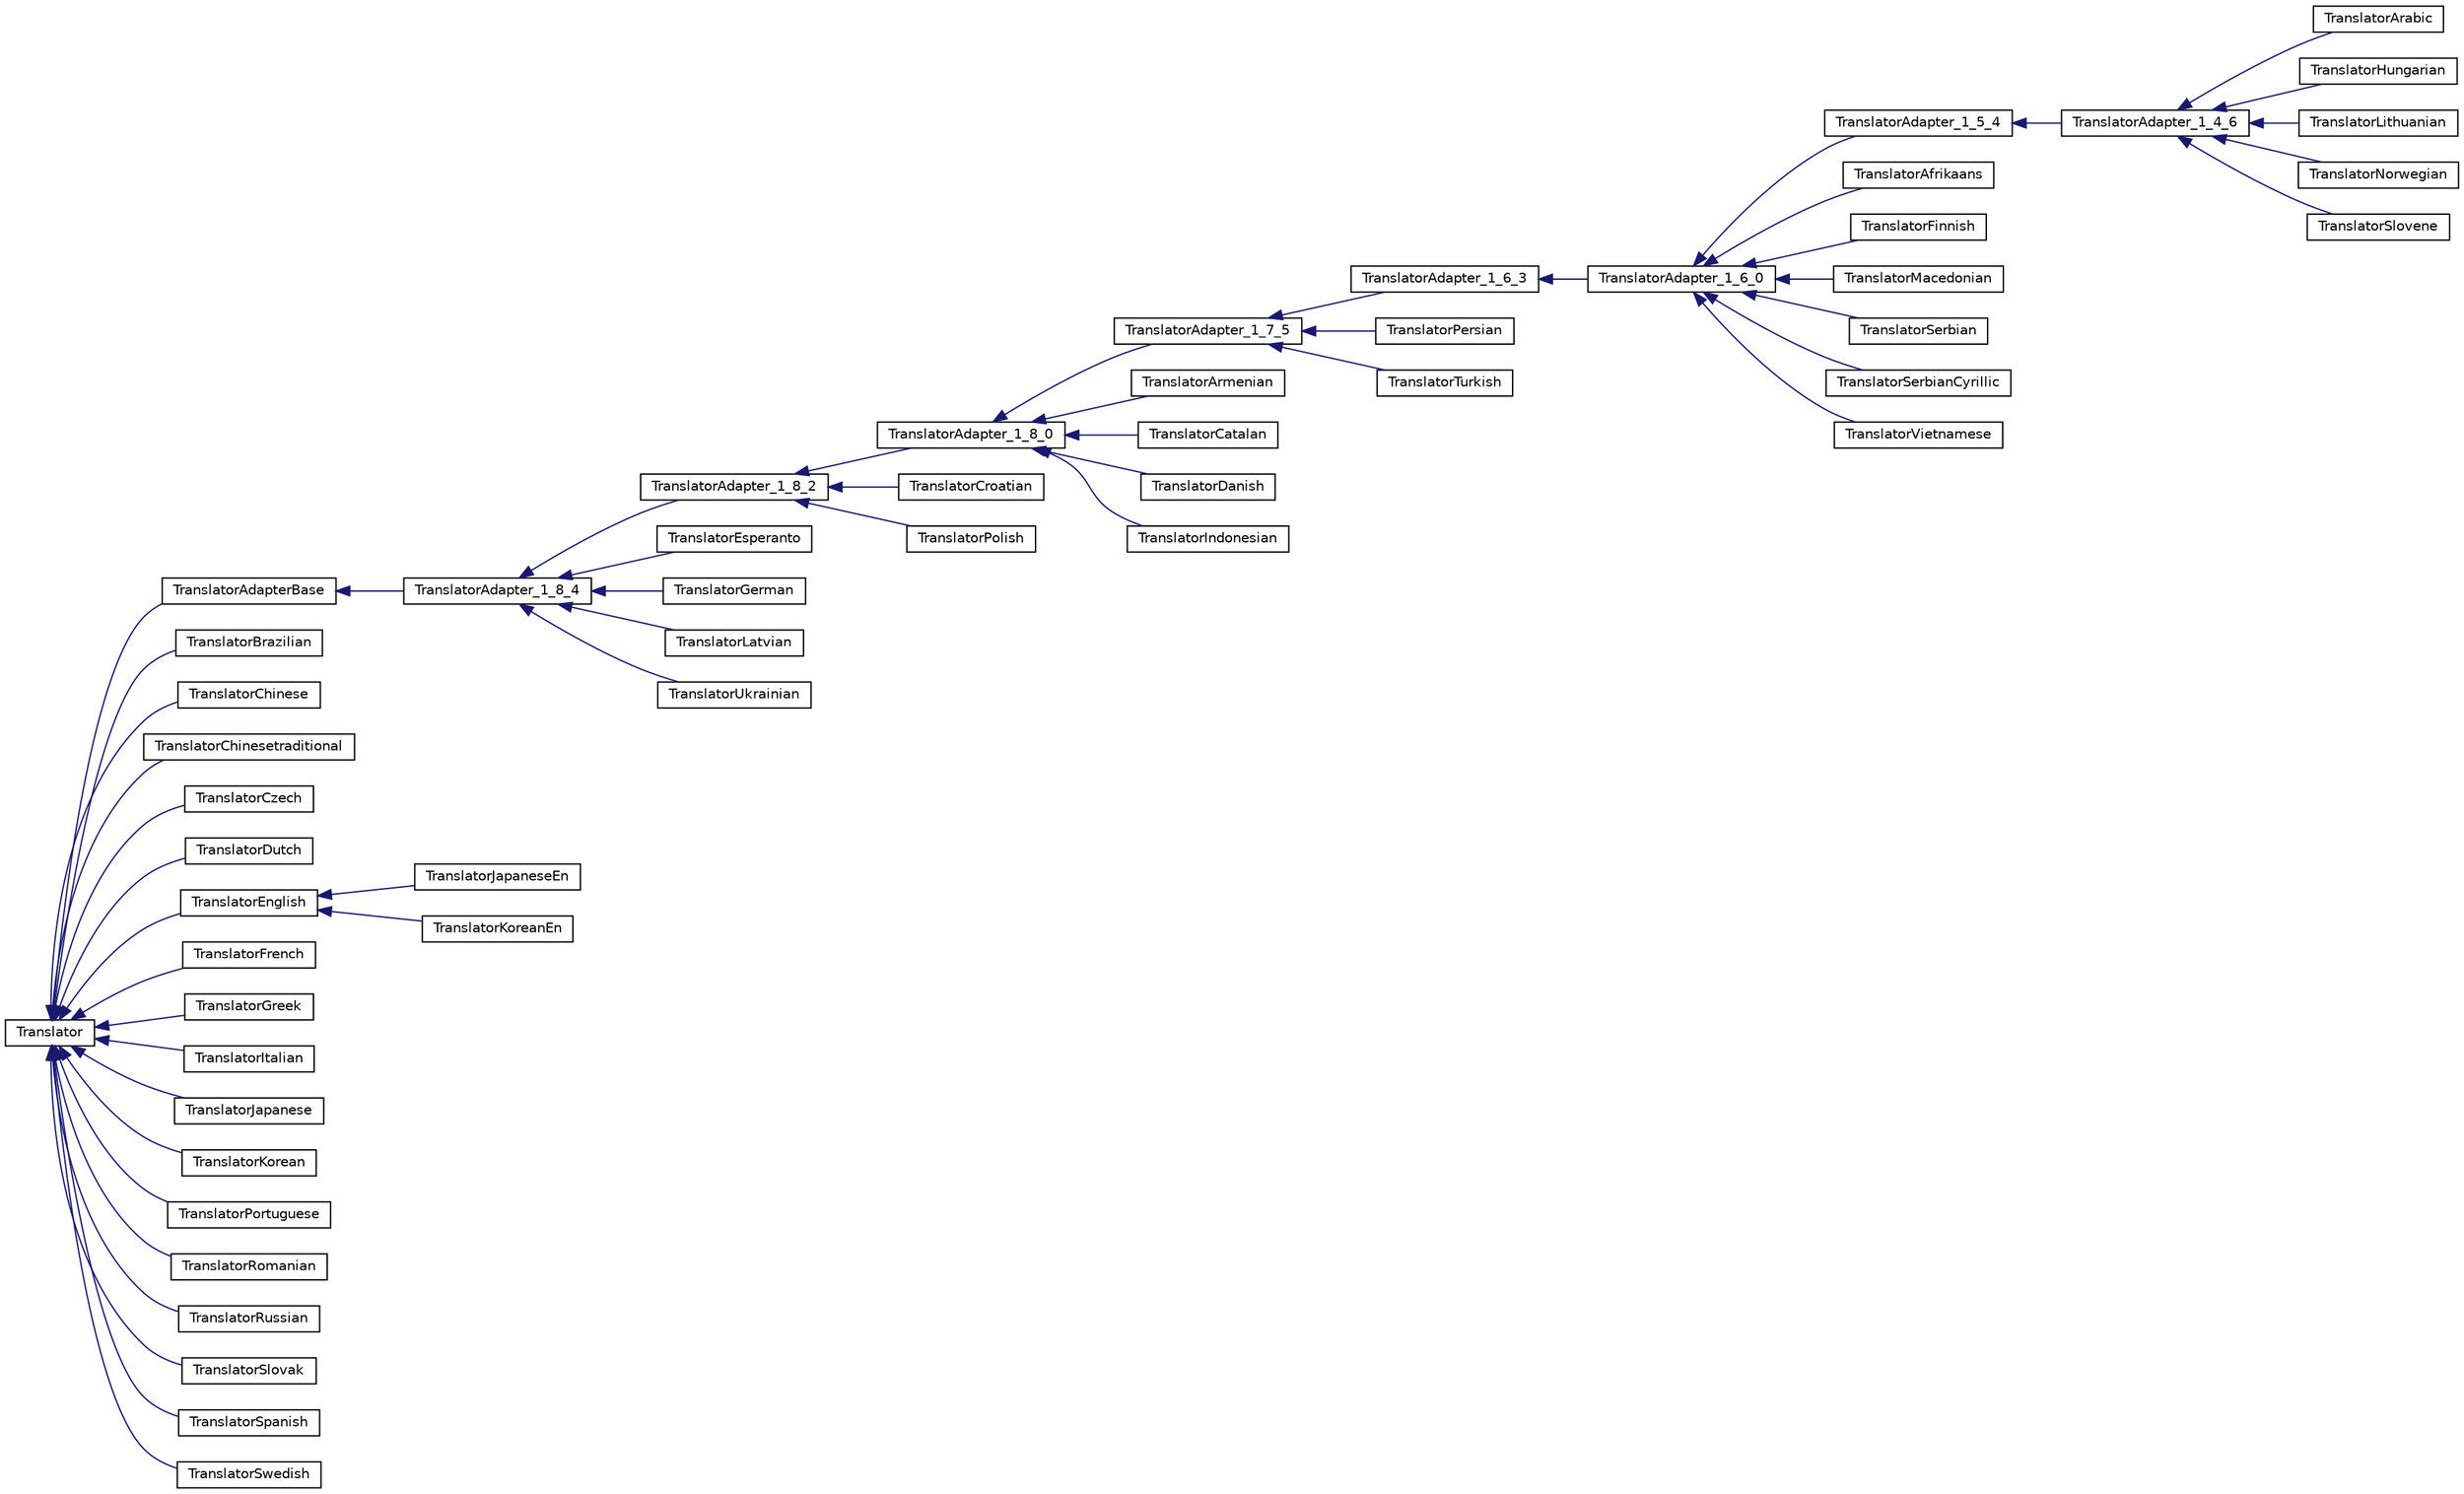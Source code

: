 digraph "Graphical Class Hierarchy"
{
 // INTERACTIVE_SVG=YES
  edge [fontname="Helvetica",fontsize="10",labelfontname="Helvetica",labelfontsize="10"];
  node [fontname="Helvetica",fontsize="10",shape=record];
  rankdir="LR";
  Node0 [label="Translator",height=0.2,width=0.4,color="black", fillcolor="white", style="filled",URL="$d8/dfb/class_translator.html",tooltip="Abstract base class for all translatable text fragments. "];
  Node0 -> Node1 [dir="back",color="midnightblue",fontsize="10",style="solid",fontname="Helvetica"];
  Node1 [label="TranslatorAdapterBase",height=0.2,width=0.4,color="black", fillcolor="white", style="filled",URL="$db/d6c/class_translator_adapter_base.html",tooltip="Base of the translator adapter tree. "];
  Node1 -> Node2 [dir="back",color="midnightblue",fontsize="10",style="solid",fontname="Helvetica"];
  Node2 [label="TranslatorAdapter_1_8_4",height=0.2,width=0.4,color="black", fillcolor="white", style="filled",URL="$de/d2f/class_translator_adapter__1__8__4.html"];
  Node2 -> Node3 [dir="back",color="midnightblue",fontsize="10",style="solid",fontname="Helvetica"];
  Node3 [label="TranslatorAdapter_1_8_2",height=0.2,width=0.4,color="black", fillcolor="white", style="filled",URL="$d2/d75/class_translator_adapter__1__8__2.html"];
  Node3 -> Node4 [dir="back",color="midnightblue",fontsize="10",style="solid",fontname="Helvetica"];
  Node4 [label="TranslatorAdapter_1_8_0",height=0.2,width=0.4,color="black", fillcolor="white", style="filled",URL="$de/d49/class_translator_adapter__1__8__0.html",tooltip="Adapter class for languages that only contain translations up to version 1.8.0. "];
  Node4 -> Node5 [dir="back",color="midnightblue",fontsize="10",style="solid",fontname="Helvetica"];
  Node5 [label="TranslatorAdapter_1_7_5",height=0.2,width=0.4,color="black", fillcolor="white", style="filled",URL="$da/d24/class_translator_adapter__1__7__5.html",tooltip="Adapter class for languages that only contain translations up to version 1.7.5. "];
  Node5 -> Node6 [dir="back",color="midnightblue",fontsize="10",style="solid",fontname="Helvetica"];
  Node6 [label="TranslatorAdapter_1_6_3",height=0.2,width=0.4,color="black", fillcolor="white", style="filled",URL="$d7/d29/class_translator_adapter__1__6__3.html",tooltip="Adapter class for languages that only contain translations up to version 1.6.3. "];
  Node6 -> Node7 [dir="back",color="midnightblue",fontsize="10",style="solid",fontname="Helvetica"];
  Node7 [label="TranslatorAdapter_1_6_0",height=0.2,width=0.4,color="black", fillcolor="white", style="filled",URL="$d3/da1/class_translator_adapter__1__6__0.html",tooltip="Adapter class for languages that only contain translations up to version 1.6.0. "];
  Node7 -> Node8 [dir="back",color="midnightblue",fontsize="10",style="solid",fontname="Helvetica"];
  Node8 [label="TranslatorAdapter_1_5_4",height=0.2,width=0.4,color="black", fillcolor="white", style="filled",URL="$df/dc7/class_translator_adapter__1__5__4.html",tooltip="Adapter class for languages that only contain translations up to version 1.5.4. "];
  Node8 -> Node9 [dir="back",color="midnightblue",fontsize="10",style="solid",fontname="Helvetica"];
  Node9 [label="TranslatorAdapter_1_4_6",height=0.2,width=0.4,color="black", fillcolor="white", style="filled",URL="$d4/d2b/class_translator_adapter__1__4__6.html",tooltip="Adapter class for languages that only contain translations up to version 1.4.6. "];
  Node9 -> Node10 [dir="back",color="midnightblue",fontsize="10",style="solid",fontname="Helvetica"];
  Node10 [label="TranslatorArabic",height=0.2,width=0.4,color="black", fillcolor="white", style="filled",URL="$d3/de9/class_translator_arabic.html"];
  Node9 -> Node11 [dir="back",color="midnightblue",fontsize="10",style="solid",fontname="Helvetica"];
  Node11 [label="TranslatorHungarian",height=0.2,width=0.4,color="black", fillcolor="white", style="filled",URL="$db/d5f/class_translator_hungarian.html"];
  Node9 -> Node12 [dir="back",color="midnightblue",fontsize="10",style="solid",fontname="Helvetica"];
  Node12 [label="TranslatorLithuanian",height=0.2,width=0.4,color="black", fillcolor="white", style="filled",URL="$dc/d53/class_translator_lithuanian.html"];
  Node9 -> Node13 [dir="back",color="midnightblue",fontsize="10",style="solid",fontname="Helvetica"];
  Node13 [label="TranslatorNorwegian",height=0.2,width=0.4,color="black", fillcolor="white", style="filled",URL="$dd/d38/class_translator_norwegian.html"];
  Node9 -> Node14 [dir="back",color="midnightblue",fontsize="10",style="solid",fontname="Helvetica"];
  Node14 [label="TranslatorSlovene",height=0.2,width=0.4,color="black", fillcolor="white", style="filled",URL="$dd/d0b/class_translator_slovene.html"];
  Node7 -> Node15 [dir="back",color="midnightblue",fontsize="10",style="solid",fontname="Helvetica"];
  Node15 [label="TranslatorAfrikaans",height=0.2,width=0.4,color="black", fillcolor="white", style="filled",URL="$d3/d65/class_translator_afrikaans.html"];
  Node7 -> Node16 [dir="back",color="midnightblue",fontsize="10",style="solid",fontname="Helvetica"];
  Node16 [label="TranslatorFinnish",height=0.2,width=0.4,color="black", fillcolor="white", style="filled",URL="$de/df7/class_translator_finnish.html"];
  Node7 -> Node17 [dir="back",color="midnightblue",fontsize="10",style="solid",fontname="Helvetica"];
  Node17 [label="TranslatorMacedonian",height=0.2,width=0.4,color="black", fillcolor="white", style="filled",URL="$d9/ddf/class_translator_macedonian.html"];
  Node7 -> Node18 [dir="back",color="midnightblue",fontsize="10",style="solid",fontname="Helvetica"];
  Node18 [label="TranslatorSerbian",height=0.2,width=0.4,color="black", fillcolor="white", style="filled",URL="$d5/d0a/class_translator_serbian.html"];
  Node7 -> Node19 [dir="back",color="midnightblue",fontsize="10",style="solid",fontname="Helvetica"];
  Node19 [label="TranslatorSerbianCyrillic",height=0.2,width=0.4,color="black", fillcolor="white", style="filled",URL="$dc/d03/class_translator_serbian_cyrillic.html"];
  Node7 -> Node20 [dir="back",color="midnightblue",fontsize="10",style="solid",fontname="Helvetica"];
  Node20 [label="TranslatorVietnamese",height=0.2,width=0.4,color="black", fillcolor="white", style="filled",URL="$df/d20/class_translator_vietnamese.html"];
  Node5 -> Node21 [dir="back",color="midnightblue",fontsize="10",style="solid",fontname="Helvetica"];
  Node21 [label="TranslatorPersian",height=0.2,width=0.4,color="black", fillcolor="white", style="filled",URL="$d5/d43/class_translator_persian.html"];
  Node5 -> Node22 [dir="back",color="midnightblue",fontsize="10",style="solid",fontname="Helvetica"];
  Node22 [label="TranslatorTurkish",height=0.2,width=0.4,color="black", fillcolor="white", style="filled",URL="$dd/d80/class_translator_turkish.html"];
  Node4 -> Node23 [dir="back",color="midnightblue",fontsize="10",style="solid",fontname="Helvetica"];
  Node23 [label="TranslatorArmenian",height=0.2,width=0.4,color="black", fillcolor="white", style="filled",URL="$da/db8/class_translator_armenian.html"];
  Node4 -> Node24 [dir="back",color="midnightblue",fontsize="10",style="solid",fontname="Helvetica"];
  Node24 [label="TranslatorCatalan",height=0.2,width=0.4,color="black", fillcolor="white", style="filled",URL="$d9/dc1/class_translator_catalan.html"];
  Node4 -> Node25 [dir="back",color="midnightblue",fontsize="10",style="solid",fontname="Helvetica"];
  Node25 [label="TranslatorDanish",height=0.2,width=0.4,color="black", fillcolor="white", style="filled",URL="$d7/d21/class_translator_danish.html"];
  Node4 -> Node26 [dir="back",color="midnightblue",fontsize="10",style="solid",fontname="Helvetica"];
  Node26 [label="TranslatorIndonesian",height=0.2,width=0.4,color="black", fillcolor="white", style="filled",URL="$df/dc8/class_translator_indonesian.html"];
  Node3 -> Node27 [dir="back",color="midnightblue",fontsize="10",style="solid",fontname="Helvetica"];
  Node27 [label="TranslatorCroatian",height=0.2,width=0.4,color="black", fillcolor="white", style="filled",URL="$d9/d82/class_translator_croatian.html"];
  Node3 -> Node28 [dir="back",color="midnightblue",fontsize="10",style="solid",fontname="Helvetica"];
  Node28 [label="TranslatorPolish",height=0.2,width=0.4,color="black", fillcolor="white", style="filled",URL="$de/d82/class_translator_polish.html"];
  Node2 -> Node29 [dir="back",color="midnightblue",fontsize="10",style="solid",fontname="Helvetica"];
  Node29 [label="TranslatorEsperanto",height=0.2,width=0.4,color="black", fillcolor="white", style="filled",URL="$d2/d07/class_translator_esperanto.html"];
  Node2 -> Node30 [dir="back",color="midnightblue",fontsize="10",style="solid",fontname="Helvetica"];
  Node30 [label="TranslatorGerman",height=0.2,width=0.4,color="black", fillcolor="white", style="filled",URL="$d6/d07/class_translator_german.html"];
  Node2 -> Node31 [dir="back",color="midnightblue",fontsize="10",style="solid",fontname="Helvetica"];
  Node31 [label="TranslatorLatvian",height=0.2,width=0.4,color="black", fillcolor="white", style="filled",URL="$d8/d83/class_translator_latvian.html"];
  Node2 -> Node32 [dir="back",color="midnightblue",fontsize="10",style="solid",fontname="Helvetica"];
  Node32 [label="TranslatorUkrainian",height=0.2,width=0.4,color="black", fillcolor="white", style="filled",URL="$d1/d56/class_translator_ukrainian.html"];
  Node0 -> Node33 [dir="back",color="midnightblue",fontsize="10",style="solid",fontname="Helvetica"];
  Node33 [label="TranslatorBrazilian",height=0.2,width=0.4,color="black", fillcolor="white", style="filled",URL="$d2/d4c/class_translator_brazilian.html"];
  Node0 -> Node34 [dir="back",color="midnightblue",fontsize="10",style="solid",fontname="Helvetica"];
  Node34 [label="TranslatorChinese",height=0.2,width=0.4,color="black", fillcolor="white", style="filled",URL="$d6/db6/class_translator_chinese.html"];
  Node0 -> Node35 [dir="back",color="midnightblue",fontsize="10",style="solid",fontname="Helvetica"];
  Node35 [label="TranslatorChinesetraditional",height=0.2,width=0.4,color="black", fillcolor="white", style="filled",URL="$dd/df6/class_translator_chinesetraditional.html"];
  Node0 -> Node36 [dir="back",color="midnightblue",fontsize="10",style="solid",fontname="Helvetica"];
  Node36 [label="TranslatorCzech",height=0.2,width=0.4,color="black", fillcolor="white", style="filled",URL="$dd/d8a/class_translator_czech.html"];
  Node0 -> Node37 [dir="back",color="midnightblue",fontsize="10",style="solid",fontname="Helvetica"];
  Node37 [label="TranslatorDutch",height=0.2,width=0.4,color="black", fillcolor="white", style="filled",URL="$d9/d1b/class_translator_dutch.html"];
  Node0 -> Node38 [dir="back",color="midnightblue",fontsize="10",style="solid",fontname="Helvetica"];
  Node38 [label="TranslatorEnglish",height=0.2,width=0.4,color="black", fillcolor="white", style="filled",URL="$d6/d78/class_translator_english.html"];
  Node38 -> Node39 [dir="back",color="midnightblue",fontsize="10",style="solid",fontname="Helvetica"];
  Node39 [label="TranslatorJapaneseEn",height=0.2,width=0.4,color="black", fillcolor="white", style="filled",URL="$d0/d16/class_translator_japanese_en.html"];
  Node38 -> Node40 [dir="back",color="midnightblue",fontsize="10",style="solid",fontname="Helvetica"];
  Node40 [label="TranslatorKoreanEn",height=0.2,width=0.4,color="black", fillcolor="white", style="filled",URL="$d0/d3a/class_translator_korean_en.html"];
  Node0 -> Node41 [dir="back",color="midnightblue",fontsize="10",style="solid",fontname="Helvetica"];
  Node41 [label="TranslatorFrench",height=0.2,width=0.4,color="black", fillcolor="white", style="filled",URL="$da/d1a/class_translator_french.html"];
  Node0 -> Node42 [dir="back",color="midnightblue",fontsize="10",style="solid",fontname="Helvetica"];
  Node42 [label="TranslatorGreek",height=0.2,width=0.4,color="black", fillcolor="white", style="filled",URL="$df/d75/class_translator_greek.html"];
  Node0 -> Node43 [dir="back",color="midnightblue",fontsize="10",style="solid",fontname="Helvetica"];
  Node43 [label="TranslatorItalian",height=0.2,width=0.4,color="black", fillcolor="white", style="filled",URL="$d2/df8/class_translator_italian.html"];
  Node0 -> Node44 [dir="back",color="midnightblue",fontsize="10",style="solid",fontname="Helvetica"];
  Node44 [label="TranslatorJapanese",height=0.2,width=0.4,color="black", fillcolor="white", style="filled",URL="$d1/d6a/class_translator_japanese.html"];
  Node0 -> Node45 [dir="back",color="midnightblue",fontsize="10",style="solid",fontname="Helvetica"];
  Node45 [label="TranslatorKorean",height=0.2,width=0.4,color="black", fillcolor="white", style="filled",URL="$db/dcc/class_translator_korean.html"];
  Node0 -> Node46 [dir="back",color="midnightblue",fontsize="10",style="solid",fontname="Helvetica"];
  Node46 [label="TranslatorPortuguese",height=0.2,width=0.4,color="black", fillcolor="white", style="filled",URL="$dc/df2/class_translator_portuguese.html"];
  Node0 -> Node47 [dir="back",color="midnightblue",fontsize="10",style="solid",fontname="Helvetica"];
  Node47 [label="TranslatorRomanian",height=0.2,width=0.4,color="black", fillcolor="white", style="filled",URL="$da/d32/class_translator_romanian.html"];
  Node0 -> Node48 [dir="back",color="midnightblue",fontsize="10",style="solid",fontname="Helvetica"];
  Node48 [label="TranslatorRussian",height=0.2,width=0.4,color="black", fillcolor="white", style="filled",URL="$d0/dab/class_translator_russian.html"];
  Node0 -> Node49 [dir="back",color="midnightblue",fontsize="10",style="solid",fontname="Helvetica"];
  Node49 [label="TranslatorSlovak",height=0.2,width=0.4,color="black", fillcolor="white", style="filled",URL="$d2/d53/class_translator_slovak.html"];
  Node0 -> Node50 [dir="back",color="midnightblue",fontsize="10",style="solid",fontname="Helvetica"];
  Node50 [label="TranslatorSpanish",height=0.2,width=0.4,color="black", fillcolor="white", style="filled",URL="$dc/d44/class_translator_spanish.html"];
  Node0 -> Node51 [dir="back",color="midnightblue",fontsize="10",style="solid",fontname="Helvetica"];
  Node51 [label="TranslatorSwedish",height=0.2,width=0.4,color="black", fillcolor="white", style="filled",URL="$d5/d5c/class_translator_swedish.html"];
}
